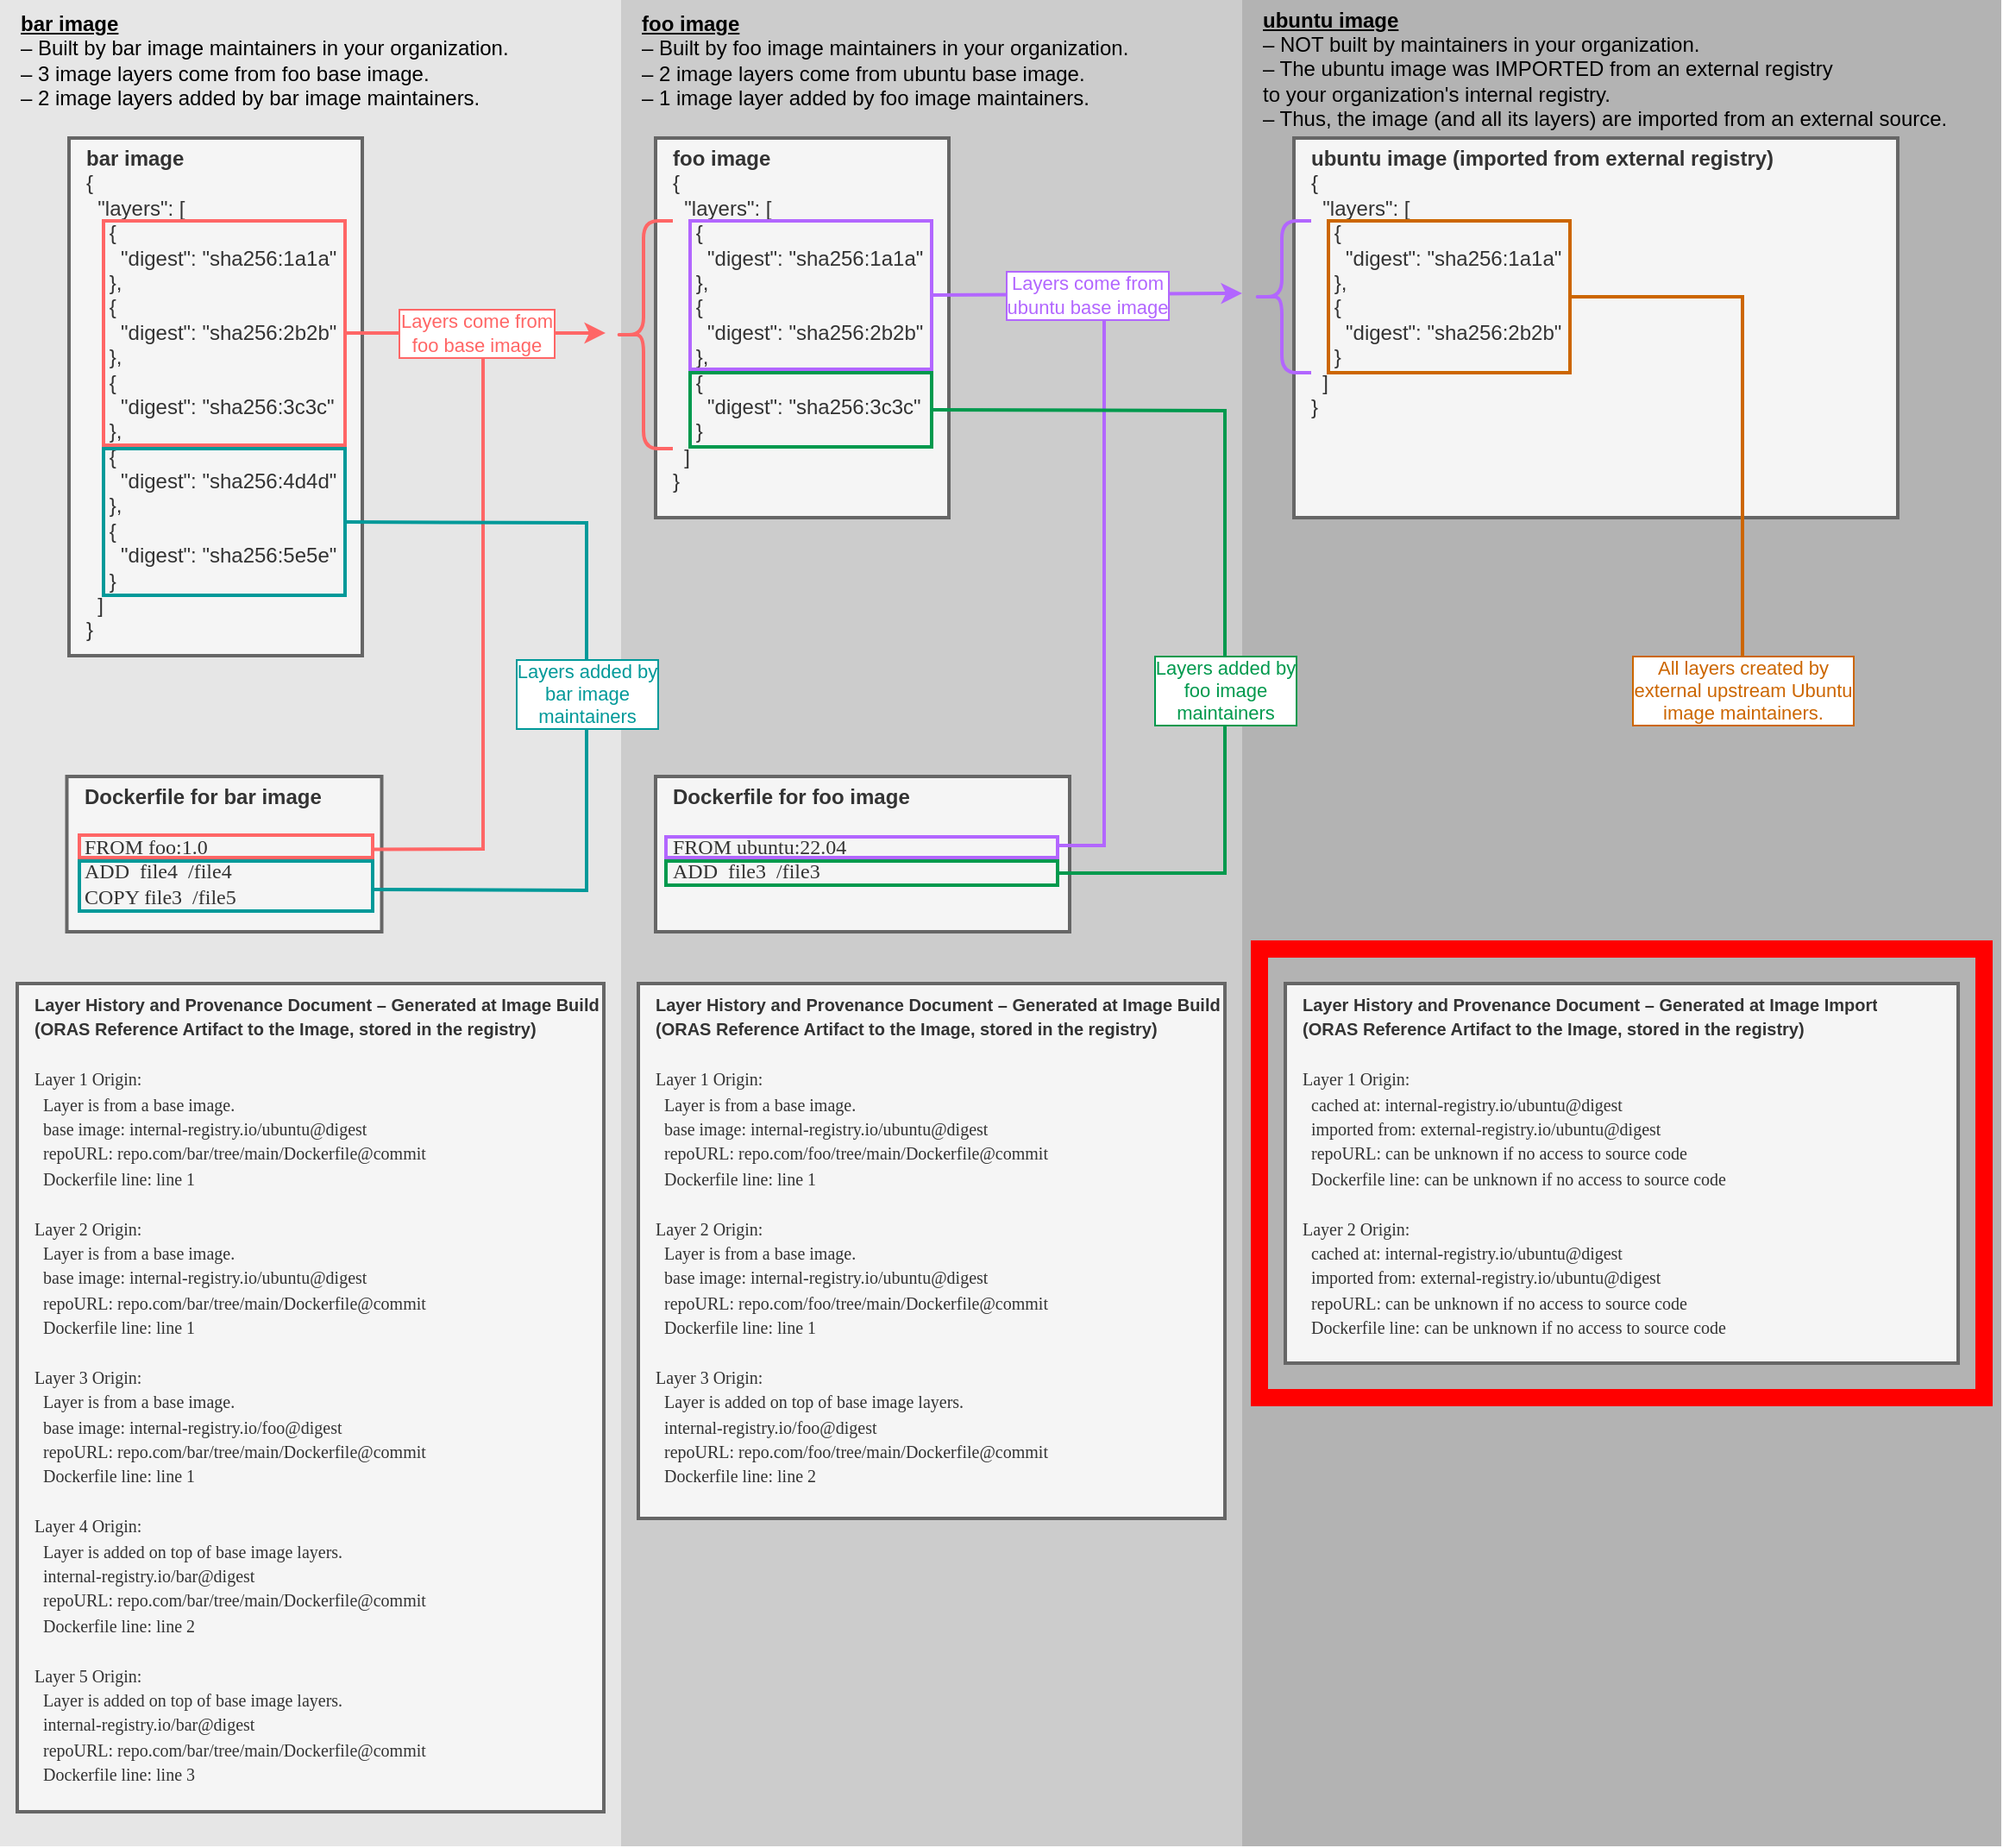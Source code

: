 <mxfile version="20.2.3" type="device"><diagram id="OL6qlinw-qFKFqK3vssp" name="Page-1"><mxGraphModel dx="1138" dy="782" grid="1" gridSize="10" guides="1" tooltips="1" connect="1" arrows="1" fold="1" page="1" pageScale="1" pageWidth="850" pageHeight="1100" math="0" shadow="0"><root><mxCell id="0"/><mxCell id="1" parent="0"/><mxCell id="dJf0DmdQW_vubxnHisxw-42" value="" style="rounded=0;whiteSpace=wrap;html=1;labelBorderColor=#CC6600;fontFamily=Helvetica;fontSize=11;strokeColor=none;strokeWidth=2;fillColor=#CCCCCC;" parent="1" vertex="1"><mxGeometry x="390" y="80" width="360" height="1070" as="geometry"/></mxCell><mxCell id="dJf0DmdQW_vubxnHisxw-43" value="" style="rounded=0;whiteSpace=wrap;html=1;labelBorderColor=#CC6600;fontFamily=Helvetica;fontSize=11;strokeColor=none;strokeWidth=2;fillColor=#B3B3B3;" parent="1" vertex="1"><mxGeometry x="750" y="80" width="440" height="1070" as="geometry"/></mxCell><mxCell id="dJf0DmdQW_vubxnHisxw-40" value="" style="rounded=0;whiteSpace=wrap;html=1;labelBorderColor=#CC6600;fontFamily=Helvetica;fontSize=11;strokeColor=none;strokeWidth=2;fillColor=#E6E6E6;" parent="1" vertex="1"><mxGeometry x="30" y="80" width="360" height="1070" as="geometry"/></mxCell><mxCell id="dJf0DmdQW_vubxnHisxw-1" value="&lt;b&gt;bar image&lt;/b&gt;&lt;br&gt;{&lt;br&gt;&amp;nbsp; &quot;layers&quot;: [&lt;br&gt;&amp;nbsp; &amp;nbsp; {&lt;br&gt;&amp;nbsp; &amp;nbsp; &amp;nbsp; &quot;digest&quot;: &quot;sha256:1a1a&quot;&lt;br&gt;&amp;nbsp; &amp;nbsp; },&lt;br&gt;&amp;nbsp; &amp;nbsp; {&lt;br&gt;&amp;nbsp; &amp;nbsp; &amp;nbsp; &quot;digest&quot;: &quot;sha256:2b2b&quot;&lt;br&gt;&amp;nbsp; &amp;nbsp; },&lt;br&gt;&amp;nbsp; &amp;nbsp; {&lt;br&gt;&amp;nbsp; &amp;nbsp; &amp;nbsp; &quot;digest&quot;: &quot;sha256:3c3c&quot;&lt;br&gt;&amp;nbsp; &amp;nbsp; },&lt;br&gt;&amp;nbsp; &amp;nbsp; {&lt;br&gt;&amp;nbsp; &amp;nbsp; &amp;nbsp; &quot;digest&quot;: &quot;sha256:4d4d&quot;&lt;br&gt;&amp;nbsp; &amp;nbsp; },&lt;br&gt;&amp;nbsp; &amp;nbsp; {&lt;br&gt;&amp;nbsp; &amp;nbsp; &amp;nbsp; &quot;digest&quot;: &quot;sha256:5e5e&quot;&lt;br&gt;&amp;nbsp; &amp;nbsp; }&lt;br&gt;&amp;nbsp; ]&lt;br&gt;}" style="text;strokeColor=#666666;fillColor=#f5f5f5;spacing=0;spacingTop=0;overflow=hidden;rounded=0;whiteSpace=wrap;html=1;spacingLeft=10;fontColor=#333333;strokeWidth=2;" parent="1" vertex="1"><mxGeometry x="70" y="160" width="170" height="300" as="geometry"/></mxCell><mxCell id="dJf0DmdQW_vubxnHisxw-2" value="&lt;b&gt;foo image&lt;br&gt;&lt;/b&gt;{&lt;br&gt;&amp;nbsp; &quot;layers&quot;: [&lt;br&gt;&amp;nbsp; &amp;nbsp; {&lt;br&gt;&amp;nbsp; &amp;nbsp; &amp;nbsp; &quot;digest&quot;: &quot;sha256:1a1a&quot;&lt;br&gt;&amp;nbsp; &amp;nbsp; },&lt;br&gt;&amp;nbsp; &amp;nbsp; {&lt;br&gt;&amp;nbsp; &amp;nbsp; &amp;nbsp; &quot;digest&quot;: &quot;sha256:2b2b&quot;&lt;br&gt;&amp;nbsp; &amp;nbsp; },&lt;br&gt;&amp;nbsp; &amp;nbsp; {&lt;br&gt;&amp;nbsp; &amp;nbsp; &amp;nbsp; &quot;digest&quot;: &quot;sha256:3c3c&quot;&lt;br&gt;&amp;nbsp; &amp;nbsp; }&lt;br&gt;&amp;nbsp; ]&lt;br&gt;}" style="text;strokeColor=#666666;fillColor=#f5f5f5;spacing=0;spacingTop=0;overflow=hidden;rounded=0;whiteSpace=wrap;html=1;spacingLeft=10;fontColor=#333333;strokeWidth=2;" parent="1" vertex="1"><mxGeometry x="410" y="160" width="170" height="220" as="geometry"/></mxCell><mxCell id="dJf0DmdQW_vubxnHisxw-3" value="&lt;b&gt;ubuntu image (imported from external registry)&lt;br&gt;&lt;/b&gt;{&lt;br&gt;&amp;nbsp; &quot;layers&quot;: [&lt;br&gt;&amp;nbsp; &amp;nbsp; {&lt;br&gt;&amp;nbsp; &amp;nbsp; &amp;nbsp; &quot;digest&quot;: &quot;sha256:1a1a&quot;&lt;br&gt;&amp;nbsp; &amp;nbsp; },&lt;br&gt;&amp;nbsp; &amp;nbsp; {&lt;br&gt;&amp;nbsp; &amp;nbsp; &amp;nbsp; &quot;digest&quot;: &quot;sha256:2b2b&quot;&lt;br&gt;&amp;nbsp; &amp;nbsp; }&lt;br&gt;&amp;nbsp; ]&lt;br&gt;}" style="text;spacing=0;spacingTop=0;overflow=hidden;rounded=0;whiteSpace=wrap;html=1;spacingLeft=10;fillColor=#f5f5f5;fontColor=#333333;strokeColor=#666666;strokeWidth=2;" parent="1" vertex="1"><mxGeometry x="780" y="160" width="350" height="220" as="geometry"/></mxCell><mxCell id="dJf0DmdQW_vubxnHisxw-5" value="" style="rounded=0;whiteSpace=wrap;html=1;fillColor=none;strokeColor=#FF6666;strokeWidth=2;" parent="1" vertex="1"><mxGeometry x="90" y="208" width="140" height="130" as="geometry"/></mxCell><mxCell id="dJf0DmdQW_vubxnHisxw-6" value="" style="endArrow=classic;html=1;rounded=0;strokeColor=#FF6666;strokeWidth=2;exitX=1;exitY=0.5;exitDx=0;exitDy=0;" parent="1" source="dJf0DmdQW_vubxnHisxw-5" edge="1"><mxGeometry relative="1" as="geometry"><mxPoint x="230" y="269.66" as="sourcePoint"/><mxPoint x="381" y="273" as="targetPoint"/></mxGeometry></mxCell><mxCell id="dJf0DmdQW_vubxnHisxw-7" value="Layers come from&lt;br&gt;foo base image" style="edgeLabel;resizable=0;html=1;align=center;verticalAlign=middle;strokeColor=#FF6666;fillColor=none;fontColor=#FF6666;labelBorderColor=#FF6666;spacing=2;spacingLeft=0;spacingRight=0;spacingBottom=0;spacingTop=0;" parent="dJf0DmdQW_vubxnHisxw-6" connectable="0" vertex="1"><mxGeometry relative="1" as="geometry"/></mxCell><mxCell id="dJf0DmdQW_vubxnHisxw-8" value="" style="rounded=0;whiteSpace=wrap;html=1;fillColor=none;strokeColor=#B266FF;strokeWidth=2;fontColor=#B266FF;" parent="1" vertex="1"><mxGeometry x="430" y="208" width="140" height="86" as="geometry"/></mxCell><mxCell id="dJf0DmdQW_vubxnHisxw-9" value="" style="endArrow=classic;html=1;rounded=0;strokeColor=#B266FF;strokeWidth=2;exitX=1;exitY=0.5;exitDx=0;exitDy=0;fontColor=#B266FF;" parent="1" source="dJf0DmdQW_vubxnHisxw-8" edge="1"><mxGeometry relative="1" as="geometry"><mxPoint x="570" y="272.78" as="sourcePoint"/><mxPoint x="750" y="250" as="targetPoint"/></mxGeometry></mxCell><mxCell id="dJf0DmdQW_vubxnHisxw-10" value="Layers come from&lt;br&gt;ubuntu base image" style="edgeLabel;resizable=0;align=center;verticalAlign=middle;strokeColor=#FF6666;fillColor=none;fontColor=#B266FF;labelBorderColor=#B266FF;spacing=2;spacingLeft=0;spacingRight=0;spacingBottom=0;spacingTop=0;html=1;" parent="dJf0DmdQW_vubxnHisxw-9" connectable="0" vertex="1"><mxGeometry relative="1" as="geometry"/></mxCell><mxCell id="dJf0DmdQW_vubxnHisxw-11" value="" style="rounded=0;whiteSpace=wrap;html=1;labelBorderColor=#B266FF;fontColor=#B266FF;strokeColor=#009999;strokeWidth=2;fillColor=none;" parent="1" vertex="1"><mxGeometry x="90" y="340" width="140" height="85" as="geometry"/></mxCell><mxCell id="dJf0DmdQW_vubxnHisxw-12" value="" style="rounded=0;whiteSpace=wrap;html=1;labelBorderColor=#B266FF;fontColor=#B266FF;strokeColor=#00994D;strokeWidth=2;fillColor=none;" parent="1" vertex="1"><mxGeometry x="430" y="296" width="140" height="43" as="geometry"/></mxCell><mxCell id="dJf0DmdQW_vubxnHisxw-13" value="" style="shape=curlyBracket;whiteSpace=wrap;html=1;rounded=1;labelBorderColor=#B266FF;fontColor=#B266FF;strokeColor=#FF6666;strokeWidth=2;fillColor=none;" parent="1" vertex="1"><mxGeometry x="386" y="208" width="34" height="132" as="geometry"/></mxCell><mxCell id="dJf0DmdQW_vubxnHisxw-14" value="" style="shape=curlyBracket;whiteSpace=wrap;html=1;rounded=1;labelBorderColor=#B266FF;fontColor=#B266FF;strokeColor=#B266FF;strokeWidth=2;fillColor=none;" parent="1" vertex="1"><mxGeometry x="756" y="208" width="34" height="88" as="geometry"/></mxCell><mxCell id="dJf0DmdQW_vubxnHisxw-15" value="" style="rounded=0;whiteSpace=wrap;html=1;labelBorderColor=#B266FF;fontColor=#B266FF;strokeColor=#CC6600;strokeWidth=2;fillColor=none;" parent="1" vertex="1"><mxGeometry x="800" y="208" width="140" height="88" as="geometry"/></mxCell><mxCell id="dJf0DmdQW_vubxnHisxw-17" value="&lt;font style=&quot;font-size: 12px&quot;&gt;&lt;b&gt;Dockerfile for bar image&lt;br&gt;&lt;/b&gt;&lt;br&gt;&lt;font face=&quot;Lucida Console&quot;&gt;FROM foo:1.0&lt;/font&gt;&lt;br&gt;&lt;font face=&quot;Lucida Console&quot;&gt;ADD&amp;nbsp; file4&amp;nbsp; /file4&lt;/font&gt;&lt;br&gt;&lt;font face=&quot;Lucida Console&quot;&gt;COPY file3&amp;nbsp; /file5&lt;/font&gt;&lt;br&gt;&lt;/font&gt;" style="text;strokeColor=#666666;fillColor=#f5f5f5;spacing=0;spacingTop=0;overflow=hidden;rounded=0;whiteSpace=wrap;html=1;spacingLeft=10;fontColor=#333333;strokeWidth=2;" parent="1" vertex="1"><mxGeometry x="68.75" y="530" width="182.5" height="90" as="geometry"/></mxCell><mxCell id="dJf0DmdQW_vubxnHisxw-18" value="" style="rounded=0;whiteSpace=wrap;html=1;labelBorderColor=#B266FF;fontColor=#B266FF;strokeColor=#009999;strokeWidth=2;fillColor=none;" parent="1" vertex="1"><mxGeometry x="76" y="579" width="170" height="29" as="geometry"/></mxCell><mxCell id="dJf0DmdQW_vubxnHisxw-21" value="" style="endArrow=none;html=1;rounded=0;fontFamily=Lucida Console;fontSize=12;fontColor=#B266FF;strokeColor=#FF6666;strokeWidth=2;exitX=0.995;exitY=0.635;exitDx=0;exitDy=0;exitPerimeter=0;" parent="1" source="dJf0DmdQW_vubxnHisxw-22" edge="1"><mxGeometry width="50" height="50" relative="1" as="geometry"><mxPoint x="280" y="575" as="sourcePoint"/><mxPoint x="310" y="287.5" as="targetPoint"/><Array as="points"><mxPoint x="310" y="572"/></Array></mxGeometry></mxCell><mxCell id="dJf0DmdQW_vubxnHisxw-22" value="" style="rounded=0;whiteSpace=wrap;html=1;fillColor=none;strokeColor=#FF6666;strokeWidth=2;" parent="1" vertex="1"><mxGeometry x="76" y="564" width="170" height="13" as="geometry"/></mxCell><mxCell id="dJf0DmdQW_vubxnHisxw-23" value="" style="endArrow=none;html=1;rounded=0;strokeColor=#009999;strokeWidth=2;exitX=0.998;exitY=0.568;exitDx=0;exitDy=0;endFill=0;entryX=1;entryY=0.5;entryDx=0;entryDy=0;exitPerimeter=0;" parent="1" source="dJf0DmdQW_vubxnHisxw-18" target="dJf0DmdQW_vubxnHisxw-11" edge="1"><mxGeometry relative="1" as="geometry"><mxPoint x="340" y="490" as="sourcePoint"/><mxPoint x="270" y="410" as="targetPoint"/><Array as="points"><mxPoint x="370" y="596"/><mxPoint x="370" y="383"/></Array></mxGeometry></mxCell><mxCell id="dJf0DmdQW_vubxnHisxw-24" value="Layers added by&lt;br&gt;bar image&lt;br&gt;maintainers" style="edgeLabel;resizable=0;html=1;align=center;verticalAlign=middle;strokeColor=#FF6666;fillColor=none;fontColor=#009999;labelBorderColor=#009999;spacing=2;spacingLeft=0;spacingRight=0;spacingBottom=0;spacingTop=0;" parent="dJf0DmdQW_vubxnHisxw-23" connectable="0" vertex="1"><mxGeometry relative="1" as="geometry"/></mxCell><mxCell id="dJf0DmdQW_vubxnHisxw-26" value="&lt;font style=&quot;font-size: 12px&quot;&gt;&lt;b&gt;Dockerfile for foo image&lt;br&gt;&lt;/b&gt;&lt;br&gt;&lt;font face=&quot;Lucida Console&quot;&gt;FROM ubuntu:22.04&lt;/font&gt;&lt;br&gt;&lt;font face=&quot;Lucida Console&quot;&gt;ADD&amp;nbsp; file3&amp;nbsp; /file3&lt;/font&gt;&lt;br&gt;&lt;/font&gt;" style="text;strokeColor=#666666;fillColor=#f5f5f5;spacing=0;spacingTop=0;overflow=hidden;rounded=0;whiteSpace=wrap;html=1;spacingLeft=10;fontColor=#333333;strokeWidth=2;" parent="1" vertex="1"><mxGeometry x="410" y="530" width="240" height="90" as="geometry"/></mxCell><mxCell id="dJf0DmdQW_vubxnHisxw-27" value="" style="rounded=0;whiteSpace=wrap;html=1;labelBorderColor=#B266FF;fontColor=#B266FF;strokeColor=#00994D;strokeWidth=2;fillColor=none;" parent="1" vertex="1"><mxGeometry x="416" y="579" width="227" height="14" as="geometry"/></mxCell><mxCell id="dJf0DmdQW_vubxnHisxw-28" value="" style="rounded=0;whiteSpace=wrap;html=1;fillColor=none;strokeColor=#B266FF;strokeWidth=2;fontColor=#B266FF;" parent="1" vertex="1"><mxGeometry x="416" y="565" width="227" height="12" as="geometry"/></mxCell><mxCell id="dJf0DmdQW_vubxnHisxw-29" value="" style="endArrow=none;html=1;rounded=0;strokeColor=#B266FF;strokeWidth=2;fontColor=#B266FF;endFill=0;exitX=0.999;exitY=0.414;exitDx=0;exitDy=0;exitPerimeter=0;" parent="1" source="dJf0DmdQW_vubxnHisxw-28" edge="1"><mxGeometry relative="1" as="geometry"><mxPoint x="660" y="571" as="sourcePoint"/><mxPoint x="670" y="265.5" as="targetPoint"/><Array as="points"><mxPoint x="670" y="570"/></Array></mxGeometry></mxCell><mxCell id="dJf0DmdQW_vubxnHisxw-32" value="" style="endArrow=none;html=1;rounded=0;strokeColor=#00994D;strokeWidth=2;exitX=1;exitY=0.5;exitDx=0;exitDy=0;fontColor=#B266FF;endFill=0;entryX=1;entryY=0.5;entryDx=0;entryDy=0;" parent="1" source="dJf0DmdQW_vubxnHisxw-27" target="dJf0DmdQW_vubxnHisxw-12" edge="1"><mxGeometry relative="1" as="geometry"><mxPoint x="690" y="521" as="sourcePoint"/><mxPoint x="740" y="340" as="targetPoint"/><Array as="points"><mxPoint x="740" y="586"/><mxPoint x="740" y="318"/></Array></mxGeometry></mxCell><mxCell id="dJf0DmdQW_vubxnHisxw-33" value="Layers added by&lt;br&gt;foo image&lt;br&gt;maintainers" style="edgeLabel;resizable=0;align=center;verticalAlign=middle;strokeColor=#FF6666;fillColor=none;fontColor=#00994D;labelBorderColor=#00994D;spacing=2;spacingLeft=0;spacingRight=0;spacingBottom=0;spacingTop=0;html=1;" parent="dJf0DmdQW_vubxnHisxw-32" connectable="0" vertex="1"><mxGeometry relative="1" as="geometry"><mxPoint y="64" as="offset"/></mxGeometry></mxCell><mxCell id="MGoHs6cNIiesZB_WKk6I-1" value="&lt;b&gt;&lt;u&gt;bar image&lt;br&gt;&lt;/u&gt;&lt;/b&gt;– Built by bar image maintainers in your organization.&lt;br&gt;– 3 image layers come from foo base image.&lt;br&gt;– 2 image layers added by bar image maintainers." style="text;html=1;strokeColor=none;fillColor=none;align=left;verticalAlign=middle;whiteSpace=wrap;rounded=0;" parent="1" vertex="1"><mxGeometry x="40" y="80" width="320" height="70" as="geometry"/></mxCell><mxCell id="MGoHs6cNIiesZB_WKk6I-4" value="&lt;b&gt;&lt;u&gt;foo image&lt;br&gt;&lt;/u&gt;&lt;/b&gt;– Built by foo image maintainers in your organization.&lt;br&gt;– 2 image layers come from ubuntu base image.&lt;br&gt;– 1 image layer added by foo image maintainers." style="text;html=1;strokeColor=none;fillColor=none;align=left;verticalAlign=middle;whiteSpace=wrap;rounded=0;" parent="1" vertex="1"><mxGeometry x="400" y="80" width="320" height="70" as="geometry"/></mxCell><mxCell id="MGoHs6cNIiesZB_WKk6I-5" value="&lt;b&gt;&lt;u&gt;ubuntu image&lt;br&gt;&lt;/u&gt;&lt;/b&gt;– NOT built by maintainers in your organization.&lt;br&gt;– The ubuntu image was IMPORTED from an external registry&lt;br&gt;to your organization's internal registry.&lt;br&gt;– Thus, the image (and all its layers) are imported from an external source." style="text;html=1;strokeColor=none;fillColor=none;align=left;verticalAlign=middle;whiteSpace=wrap;rounded=0;" parent="1" vertex="1"><mxGeometry x="760" y="85" width="420" height="70" as="geometry"/></mxCell><mxCell id="2" value="All layers created by&lt;br&gt;external upstream Ubuntu&lt;br&gt;image maintainers." style="edgeLabel;resizable=0;align=center;verticalAlign=middle;strokeColor=#FF6666;fillColor=none;fontColor=#CC6600;labelBorderColor=#CC6600;spacing=2;spacingLeft=0;spacingRight=0;spacingBottom=0;spacingTop=0;html=1;" parent="1" connectable="0" vertex="1"><mxGeometry x="1040" y="480.002" as="geometry"/></mxCell><mxCell id="3" value="" style="endArrow=none;html=1;strokeWidth=2;strokeColor=#CC6600;rounded=0;entryX=1;entryY=0.5;entryDx=0;entryDy=0;" parent="1" target="dJf0DmdQW_vubxnHisxw-15" edge="1"><mxGeometry width="50" height="50" relative="1" as="geometry"><mxPoint x="1040" y="460" as="sourcePoint"/><mxPoint x="970" y="280" as="targetPoint"/><Array as="points"><mxPoint x="1040" y="252"/></Array></mxGeometry></mxCell><mxCell id="-sxjH2IutQqU-PO1klSO-3" value="&lt;font style=&quot;font-size: 10px;&quot;&gt;&lt;b&gt;Layer History and Provenance Document&amp;nbsp;&lt;/b&gt;&lt;b&gt;– Generated at Image Build&lt;/b&gt;&lt;b&gt;&lt;br&gt;&lt;/b&gt;&lt;b&gt;(ORAS Reference Artifact to the Image, stored in the registry)&lt;br&gt;&lt;/b&gt;&lt;font style=&quot;font-size: 10px;&quot; face=&quot;Lucida Console&quot;&gt;&lt;br&gt;Layer 1 Origin:&lt;br&gt;&amp;nbsp; Layer is from a base image.&lt;br&gt;&amp;nbsp; base image: internal-registry.io/ubuntu@digest&lt;/font&gt;&lt;br style=&quot;font-family: &amp;quot;Lucida Console&amp;quot;;&quot;&gt;&lt;span style=&quot;font-family: &amp;quot;Lucida Console&amp;quot;;&quot;&gt;&amp;nbsp; repoURL: repo.com/bar/tree/main/Dockerfile@commit&lt;/span&gt;&lt;br style=&quot;font-family: &amp;quot;Lucida Console&amp;quot;;&quot;&gt;&lt;span style=&quot;font-family: &amp;quot;Lucida Console&amp;quot;;&quot;&gt;&amp;nbsp; Dockerfile line: line 1&lt;/span&gt;&lt;font style=&quot;font-size: 10px;&quot; face=&quot;Lucida Console&quot;&gt;&lt;br&gt;&lt;br&gt;Layer 2 Origin:&lt;br&gt;&amp;nbsp; Layer is from a base image.&lt;br&gt;&amp;nbsp; base image: internal-registry.io/ubuntu@digest&lt;/font&gt;&lt;br style=&quot;font-family: &amp;quot;Lucida Console&amp;quot;;&quot;&gt;&lt;span style=&quot;font-family: &amp;quot;Lucida Console&amp;quot;;&quot;&gt;&amp;nbsp; repoURL: repo.com/bar/tree/main/Dockerfile@commit&lt;/span&gt;&lt;br style=&quot;font-family: &amp;quot;Lucida Console&amp;quot;;&quot;&gt;&lt;span style=&quot;font-family: &amp;quot;Lucida Console&amp;quot;;&quot;&gt;&amp;nbsp; Dockerfile line: line 1&lt;/span&gt;&lt;font style=&quot;font-size: 10px;&quot; face=&quot;Lucida Console&quot;&gt;&lt;br&gt;&lt;br&gt;Layer 3 Origin:&lt;br&gt;&amp;nbsp; Layer is from a base image.&lt;br&gt;&amp;nbsp; base image: internal-registry.io/foo@digest&lt;/font&gt;&lt;br style=&quot;font-family: &amp;quot;Lucida Console&amp;quot;;&quot;&gt;&lt;span style=&quot;font-family: &amp;quot;Lucida Console&amp;quot;;&quot;&gt;&amp;nbsp; repoURL: repo.com/bar/tree/main/Dockerfile@commit&lt;/span&gt;&lt;br style=&quot;font-family: &amp;quot;Lucida Console&amp;quot;;&quot;&gt;&lt;span style=&quot;font-family: &amp;quot;Lucida Console&amp;quot;;&quot;&gt;&amp;nbsp; Dockerfile line: line 1&lt;/span&gt;&lt;font style=&quot;font-size: 10px;&quot; face=&quot;Lucida Console&quot;&gt;&lt;br&gt;&lt;br&gt;Layer 4 Origin:&lt;br&gt;&amp;nbsp; Layer is added on top of base image layers.&lt;br&gt;&amp;nbsp; internal-registry.io/bar@digest&lt;br&gt;&amp;nbsp; repoURL: repo.com/bar/tree/main/Dockerfile@commit&lt;br&gt;&amp;nbsp; Dockerfile line: line 2&lt;br&gt;&lt;br&gt;Layer 5 Origin:&lt;/font&gt;&lt;br style=&quot;font-family: &amp;quot;Lucida Console&amp;quot;;&quot;&gt;&lt;span style=&quot;font-family: &amp;quot;Lucida Console&amp;quot;;&quot;&gt;&amp;nbsp; Layer is added on top of base image layers.&lt;/span&gt;&lt;font style=&quot;font-size: 10px;&quot; face=&quot;Lucida Console&quot;&gt;&lt;br&gt;&amp;nbsp; internal-registry.io/bar@digest&lt;/font&gt;&lt;br style=&quot;font-family: &amp;quot;Lucida Console&amp;quot;;&quot;&gt;&lt;span style=&quot;font-family: &amp;quot;Lucida Console&amp;quot;;&quot;&gt;&amp;nbsp; repoURL: repo.com/bar/tree/main/Dockerfile@commit&lt;/span&gt;&lt;br style=&quot;font-family: &amp;quot;Lucida Console&amp;quot;;&quot;&gt;&lt;span style=&quot;font-family: &amp;quot;Lucida Console&amp;quot;;&quot;&gt;&amp;nbsp; Dockerfile line: line 3&lt;/span&gt;&lt;br&gt;&lt;/font&gt;" style="text;strokeColor=#666666;fillColor=#f5f5f5;spacing=0;spacingTop=0;overflow=hidden;rounded=0;whiteSpace=wrap;html=1;spacingLeft=10;fontColor=#333333;strokeWidth=2;" vertex="1" parent="1"><mxGeometry x="40" y="650" width="340" height="480" as="geometry"/></mxCell><mxCell id="-sxjH2IutQqU-PO1klSO-4" value="&lt;font style=&quot;&quot;&gt;&lt;b style=&quot;font-size: 10px;&quot;&gt;Layer History and Provenance Document &lt;/b&gt;&lt;span style=&quot;font-size: 10px;&quot;&gt;&lt;b&gt;–&amp;nbsp;&lt;/b&gt;&lt;/span&gt;&lt;b style=&quot;font-size: 10px;&quot;&gt;Generated at Image Build&lt;/b&gt;&lt;br&gt;&lt;b style=&quot;font-size: 10px;&quot;&gt;(ORAS Reference Artifact to the Image, stored in the registry)&lt;/b&gt;&lt;br&gt;&lt;br&gt;&lt;font style=&quot;font-size: 10px;&quot; face=&quot;Lucida Console&quot;&gt;Layer 1 Origin:&lt;br&gt;&amp;nbsp; Layer is from a base image.&lt;br&gt;&amp;nbsp; base image: internal-registry.io/ubuntu@digest&lt;/font&gt;&lt;br style=&quot;font-family: &amp;quot;Lucida Console&amp;quot;;&quot;&gt;&lt;span style=&quot;font-size: 10px; font-family: &amp;quot;Lucida Console&amp;quot;;&quot;&gt;&amp;nbsp; repoURL: repo.com/foo/tree/main/Dockerfile@commit&lt;/span&gt;&lt;br style=&quot;font-family: &amp;quot;Lucida Console&amp;quot;;&quot;&gt;&lt;span style=&quot;font-size: 10px; font-family: &amp;quot;Lucida Console&amp;quot;;&quot;&gt;&amp;nbsp; Dockerfile line: line 1&lt;/span&gt;&lt;font style=&quot;font-size: 10px;&quot; face=&quot;Lucida Console&quot;&gt;&lt;br&gt;&lt;br&gt;Layer 2 Origin:&lt;br&gt;&amp;nbsp; Layer is from a base image.&lt;br&gt;&amp;nbsp; base image: internal-registry.io/ubuntu@digest&lt;/font&gt;&lt;br style=&quot;font-family: &amp;quot;Lucida Console&amp;quot;;&quot;&gt;&lt;span style=&quot;font-size: 10px; font-family: &amp;quot;Lucida Console&amp;quot;;&quot;&gt;&amp;nbsp; repoURL: repo.com/foo/tree/main/Dockerfile@commit&lt;/span&gt;&lt;br style=&quot;font-family: &amp;quot;Lucida Console&amp;quot;;&quot;&gt;&lt;span style=&quot;font-size: 10px; font-family: &amp;quot;Lucida Console&amp;quot;;&quot;&gt;&amp;nbsp; Dockerfile line: line 1&lt;/span&gt;&lt;font style=&quot;font-size: 10px;&quot; face=&quot;Lucida Console&quot;&gt;&lt;br&gt;&lt;br&gt;Layer 3 Origin:&lt;br&gt;&amp;nbsp; Layer is added on top of base image layers.&lt;br&gt;&amp;nbsp; internal-registry.io/foo@digest&lt;/font&gt;&lt;br style=&quot;font-family: &amp;quot;Lucida Console&amp;quot;;&quot;&gt;&lt;span style=&quot;font-size: 10px; font-family: &amp;quot;Lucida Console&amp;quot;;&quot;&gt;&amp;nbsp; repoURL: repo.com/foo/tree/main/Dockerfile@commit&lt;/span&gt;&lt;br style=&quot;font-family: &amp;quot;Lucida Console&amp;quot;;&quot;&gt;&lt;span style=&quot;font-size: 10px; font-family: &amp;quot;Lucida Console&amp;quot;;&quot;&gt;&amp;nbsp; Dockerfile line: line 2&lt;/span&gt;&lt;font style=&quot;font-size: 10px;&quot; face=&quot;Lucida Console&quot;&gt;&lt;br&gt;&lt;/font&gt;&lt;br&gt;&lt;/font&gt;" style="text;strokeColor=#666666;fillColor=#f5f5f5;spacing=0;spacingTop=0;overflow=hidden;rounded=0;whiteSpace=wrap;html=1;spacingLeft=10;fontColor=#333333;strokeWidth=2;" vertex="1" parent="1"><mxGeometry x="400" y="650" width="340" height="310" as="geometry"/></mxCell><mxCell id="-sxjH2IutQqU-PO1klSO-6" value="" style="rounded=0;whiteSpace=wrap;html=1;fontFamily=Lucida Console;fontSize=10;strokeWidth=10;fillColor=none;strokeColor=#FF0000;" vertex="1" parent="1"><mxGeometry x="760" y="630" width="420" height="260" as="geometry"/></mxCell><mxCell id="-sxjH2IutQqU-PO1klSO-5" value="&lt;font style=&quot;font-size: 10px;&quot;&gt;&lt;b&gt;Layer History and Provenance Document&amp;nbsp;&lt;/b&gt;&lt;b&gt;– Generated at Image Import&lt;/b&gt;&lt;b&gt;&lt;br&gt;(ORAS Reference Artifact to the Image, stored in the registry)&lt;br&gt;&lt;/b&gt;&lt;font face=&quot;Lucida Console&quot;&gt;&lt;br&gt;&lt;/font&gt;&lt;font style=&quot;font-size: 10px;&quot; face=&quot;Lucida Console&quot;&gt;Layer 1 Origin:&lt;br&gt;&amp;nbsp; cached at: internal-registry.io/ubuntu@digest&lt;br&gt;&lt;/font&gt;&lt;font face=&quot;Lucida Console&quot;&gt;&amp;nbsp; imported from: external-registry.io/ubuntu@digest&lt;br style=&quot;&quot;&gt;&lt;/font&gt;&lt;span style=&quot;font-family: &amp;quot;Lucida Console&amp;quot;;&quot;&gt;&amp;nbsp; repoURL: can be unknown if no access to source code&lt;/span&gt;&lt;br style=&quot;font-family: &amp;quot;Lucida Console&amp;quot;;&quot;&gt;&lt;span style=&quot;font-family: &amp;quot;Lucida Console&amp;quot;;&quot;&gt;&amp;nbsp; Dockerfile line: can be unknown if no access to source code&lt;/span&gt;&lt;font style=&quot;font-size: 10px;&quot; face=&quot;Lucida Console&quot;&gt;&lt;br&gt;&lt;/font&gt;&lt;br&gt;&lt;span style=&quot;font-family: &amp;quot;Lucida Console&amp;quot;;&quot;&gt;Layer 2 Origin:&lt;/span&gt;&lt;br style=&quot;font-family: &amp;quot;Lucida Console&amp;quot;;&quot;&gt;&lt;span style=&quot;font-family: &amp;quot;Lucida Console&amp;quot;;&quot;&gt;&amp;nbsp; cached at: internal-registry.io/ubuntu@digest&lt;/span&gt;&lt;font face=&quot;Lucida Console&quot;&gt;&lt;br&gt;&amp;nbsp; imported from: external-registry.io/ubuntu@digest&lt;br style=&quot;&quot;&gt;&lt;/font&gt;&lt;span style=&quot;font-family: &amp;quot;Lucida Console&amp;quot;;&quot;&gt;&amp;nbsp; repoURL: can be unknown if no access to source code&lt;/span&gt;&lt;br style=&quot;font-family: &amp;quot;Lucida Console&amp;quot;;&quot;&gt;&lt;span style=&quot;font-family: &amp;quot;Lucida Console&amp;quot;;&quot;&gt;&amp;nbsp; Dockerfile line: can be unknown if no access to source code&lt;/span&gt;&lt;br style=&quot;font-family: &amp;quot;Lucida Console&amp;quot;;&quot;&gt;&lt;/font&gt;" style="text;strokeColor=#666666;fillColor=#f5f5f5;spacing=0;spacingTop=0;overflow=hidden;rounded=0;whiteSpace=wrap;html=1;spacingLeft=10;fontColor=#333333;strokeWidth=2;" vertex="1" parent="1"><mxGeometry x="775" y="650" width="390" height="220" as="geometry"/></mxCell></root></mxGraphModel></diagram></mxfile>